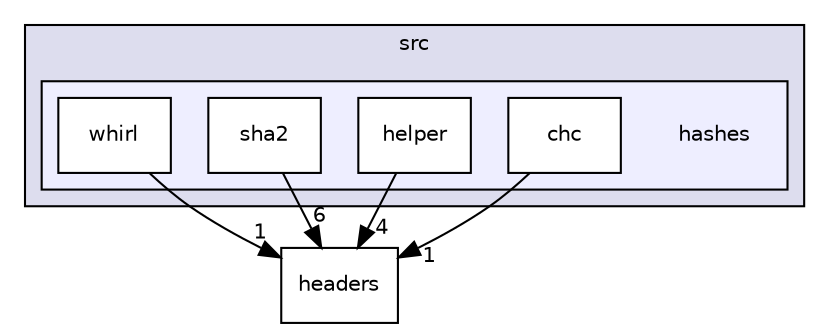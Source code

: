 digraph "M:/Office/!Doutorado/0. RepositorioSVN/HAMSTER_Prototype/branches/JINT2018/include/libtomcrypt-develop/src/hashes" {
  compound=true
  node [ fontsize="10", fontname="Helvetica"];
  edge [ labelfontsize="10", labelfontname="Helvetica"];
  subgraph clusterdir_741faac8ec9f85fd943a5b186bf49d47 {
    graph [ bgcolor="#ddddee", pencolor="black", label="src" fontname="Helvetica", fontsize="10", URL="dir_741faac8ec9f85fd943a5b186bf49d47.html"]
  subgraph clusterdir_cb03d19edb7b2c898bf622dddcd1e98c {
    graph [ bgcolor="#eeeeff", pencolor="black", label="" URL="dir_cb03d19edb7b2c898bf622dddcd1e98c.html"];
    dir_cb03d19edb7b2c898bf622dddcd1e98c [shape=plaintext label="hashes"];
    dir_16e888c88593ef8833a0de8445070647 [shape=box label="chc" color="black" fillcolor="white" style="filled" URL="dir_16e888c88593ef8833a0de8445070647.html"];
    dir_aa5a0564273a7b63448367f93a0baeaa [shape=box label="helper" color="black" fillcolor="white" style="filled" URL="dir_aa5a0564273a7b63448367f93a0baeaa.html"];
    dir_4620ddc5ab0e2d19b19e0dd201f03c21 [shape=box label="sha2" color="black" fillcolor="white" style="filled" URL="dir_4620ddc5ab0e2d19b19e0dd201f03c21.html"];
    dir_11e742465fce0d49c3f5f7fec5d6db20 [shape=box label="whirl" color="black" fillcolor="white" style="filled" URL="dir_11e742465fce0d49c3f5f7fec5d6db20.html"];
  }
  }
  dir_a0acb8384b4122a9c7afcf2489cf4036 [shape=box label="headers" URL="dir_a0acb8384b4122a9c7afcf2489cf4036.html"];
  dir_4620ddc5ab0e2d19b19e0dd201f03c21->dir_a0acb8384b4122a9c7afcf2489cf4036 [headlabel="6", labeldistance=1.5 headhref="dir_000024_000026.html"];
  dir_16e888c88593ef8833a0de8445070647->dir_a0acb8384b4122a9c7afcf2489cf4036 [headlabel="1", labeldistance=1.5 headhref="dir_000022_000026.html"];
  dir_11e742465fce0d49c3f5f7fec5d6db20->dir_a0acb8384b4122a9c7afcf2489cf4036 [headlabel="1", labeldistance=1.5 headhref="dir_000025_000026.html"];
  dir_aa5a0564273a7b63448367f93a0baeaa->dir_a0acb8384b4122a9c7afcf2489cf4036 [headlabel="4", labeldistance=1.5 headhref="dir_000023_000026.html"];
}
